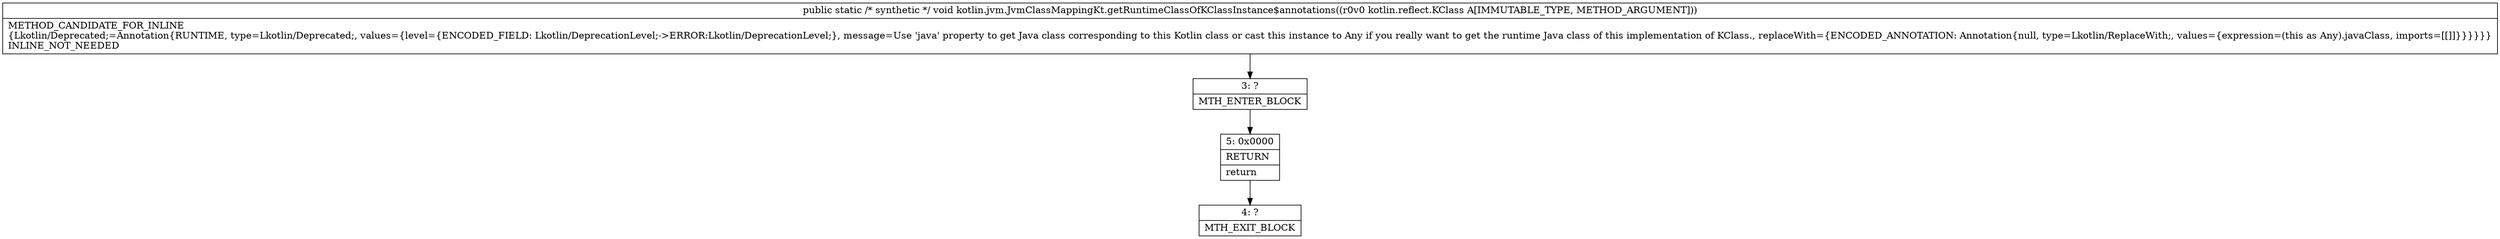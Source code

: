 digraph "CFG forkotlin.jvm.JvmClassMappingKt.getRuntimeClassOfKClassInstance$annotations(Lkotlin\/reflect\/KClass;)V" {
Node_3 [shape=record,label="{3\:\ ?|MTH_ENTER_BLOCK\l}"];
Node_5 [shape=record,label="{5\:\ 0x0000|RETURN\l|return\l}"];
Node_4 [shape=record,label="{4\:\ ?|MTH_EXIT_BLOCK\l}"];
MethodNode[shape=record,label="{public static \/* synthetic *\/ void kotlin.jvm.JvmClassMappingKt.getRuntimeClassOfKClassInstance$annotations((r0v0 kotlin.reflect.KClass A[IMMUTABLE_TYPE, METHOD_ARGUMENT]))  | METHOD_CANDIDATE_FOR_INLINE\l\{Lkotlin\/Deprecated;=Annotation\{RUNTIME, type=Lkotlin\/Deprecated;, values=\{level=\{ENCODED_FIELD: Lkotlin\/DeprecationLevel;\-\>ERROR:Lkotlin\/DeprecationLevel;\}, message=Use 'java' property to get Java class corresponding to this Kotlin class or cast this instance to Any if you really want to get the runtime Java class of this implementation of KClass., replaceWith=\{ENCODED_ANNOTATION: Annotation\{null, type=Lkotlin\/ReplaceWith;, values=\{expression=(this as Any).javaClass, imports=[[]]\}\}\}\}\}\}\lINLINE_NOT_NEEDED\l}"];
MethodNode -> Node_3;Node_3 -> Node_5;
Node_5 -> Node_4;
}


